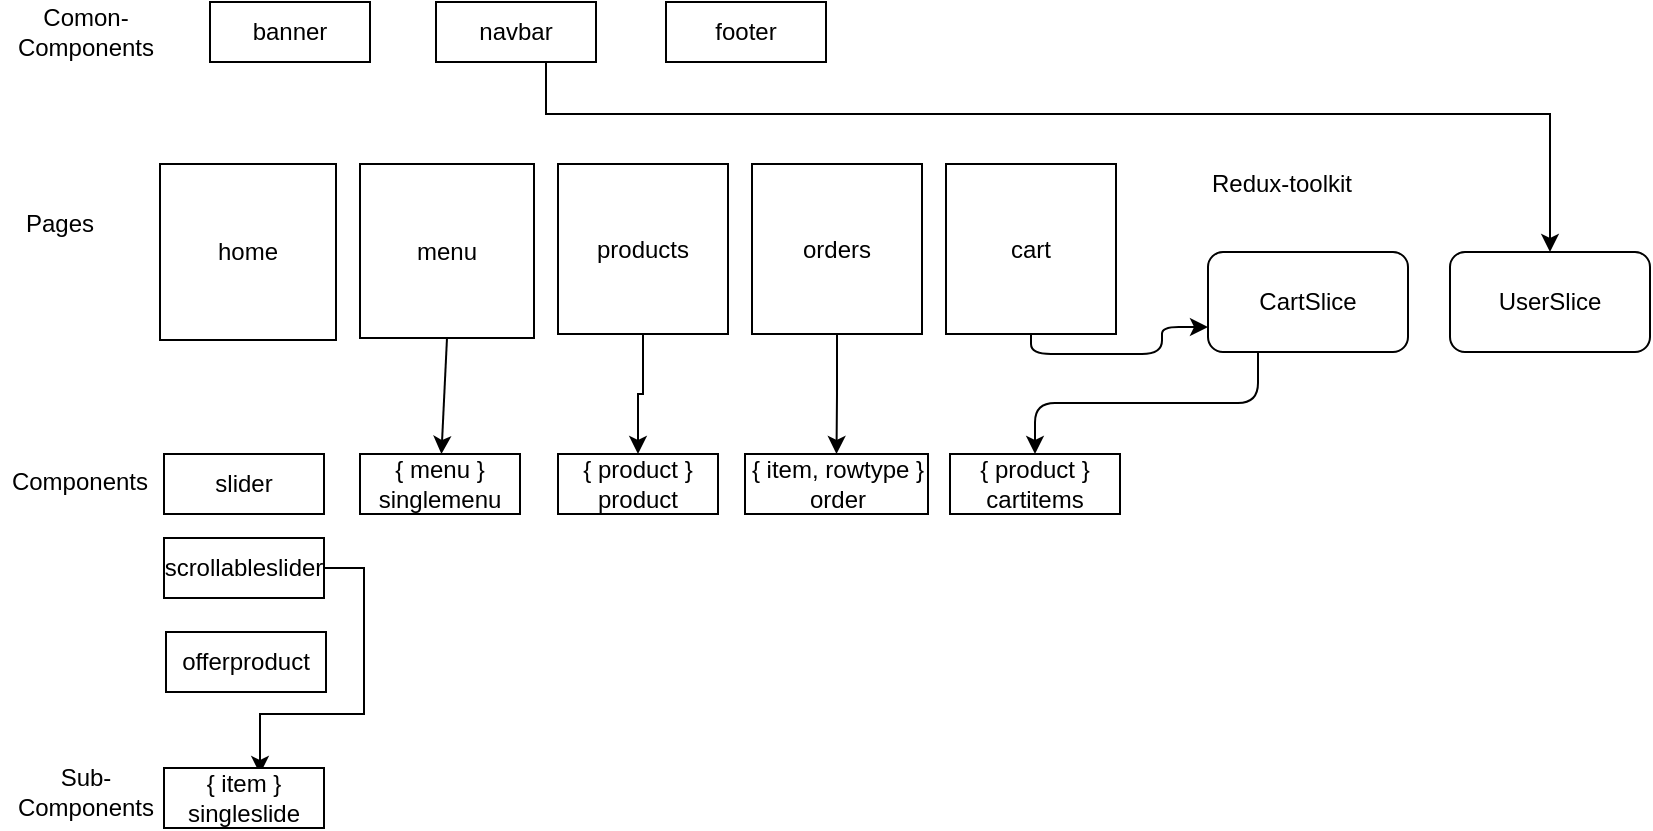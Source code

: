 <mxfile>
    <diagram name="Page-1" id="bHuYocwW-ojT8QTPDphI">
        <mxGraphModel dx="819" dy="553" grid="0" gridSize="10" guides="1" tooltips="1" connect="1" arrows="1" fold="1" page="1" pageScale="1" pageWidth="850" pageHeight="1100" math="0" shadow="0">
            <root>
                <mxCell id="0"/>
                <mxCell id="1" parent="0"/>
                <mxCell id="hh8J1OoC_zAwZTJa-RJf-1" value="home" style="whiteSpace=wrap;html=1;aspect=fixed;" parent="1" vertex="1">
                    <mxGeometry x="80" y="105" width="88" height="88" as="geometry"/>
                </mxCell>
                <mxCell id="hh8J1OoC_zAwZTJa-RJf-2" value="Pages" style="text;html=1;strokeColor=none;fillColor=none;align=center;verticalAlign=middle;whiteSpace=wrap;rounded=0;" parent="1" vertex="1">
                    <mxGeometry y="120" width="60" height="30" as="geometry"/>
                </mxCell>
                <mxCell id="hh8J1OoC_zAwZTJa-RJf-3" value="Components" style="text;html=1;strokeColor=none;fillColor=none;align=center;verticalAlign=middle;whiteSpace=wrap;rounded=0;" parent="1" vertex="1">
                    <mxGeometry y="249" width="80" height="30" as="geometry"/>
                </mxCell>
                <mxCell id="hh8J1OoC_zAwZTJa-RJf-4" value="Sub-Components" style="text;html=1;strokeColor=none;fillColor=none;align=center;verticalAlign=middle;whiteSpace=wrap;rounded=0;" parent="1" vertex="1">
                    <mxGeometry x="3" y="404" width="80" height="30" as="geometry"/>
                </mxCell>
                <mxCell id="5" style="edgeStyle=orthogonalEdgeStyle;html=1;exitX=0.5;exitY=1;exitDx=0;exitDy=0;entryX=0;entryY=0.75;entryDx=0;entryDy=0;" edge="1" parent="1" source="hh8J1OoC_zAwZTJa-RJf-5" target="hh8J1OoC_zAwZTJa-RJf-29">
                    <mxGeometry relative="1" as="geometry"/>
                </mxCell>
                <mxCell id="hh8J1OoC_zAwZTJa-RJf-5" value="cart" style="whiteSpace=wrap;html=1;aspect=fixed;" parent="1" vertex="1">
                    <mxGeometry x="473" y="105" width="85" height="85" as="geometry"/>
                </mxCell>
                <mxCell id="hh8J1OoC_zAwZTJa-RJf-44" style="edgeStyle=orthogonalEdgeStyle;rounded=0;orthogonalLoop=1;jettySize=auto;html=1;exitX=0.5;exitY=1;exitDx=0;exitDy=0;entryX=0.5;entryY=0;entryDx=0;entryDy=0;" parent="1" source="hh8J1OoC_zAwZTJa-RJf-6" target="hh8J1OoC_zAwZTJa-RJf-19" edge="1">
                    <mxGeometry relative="1" as="geometry"/>
                </mxCell>
                <mxCell id="hh8J1OoC_zAwZTJa-RJf-6" value="products" style="whiteSpace=wrap;html=1;aspect=fixed;" parent="1" vertex="1">
                    <mxGeometry x="279" y="105" width="85" height="85" as="geometry"/>
                </mxCell>
                <mxCell id="hh8J1OoC_zAwZTJa-RJf-45" style="edgeStyle=orthogonalEdgeStyle;rounded=0;orthogonalLoop=1;jettySize=auto;html=1;exitX=0.5;exitY=1;exitDx=0;exitDy=0;entryX=0.5;entryY=0;entryDx=0;entryDy=0;" parent="1" source="hh8J1OoC_zAwZTJa-RJf-7" target="hh8J1OoC_zAwZTJa-RJf-20" edge="1">
                    <mxGeometry relative="1" as="geometry"/>
                </mxCell>
                <mxCell id="hh8J1OoC_zAwZTJa-RJf-7" value="orders" style="whiteSpace=wrap;html=1;aspect=fixed;" parent="1" vertex="1">
                    <mxGeometry x="376" y="105" width="85" height="85" as="geometry"/>
                </mxCell>
                <mxCell id="hh8J1OoC_zAwZTJa-RJf-8" value="menu" style="whiteSpace=wrap;html=1;aspect=fixed;" parent="1" vertex="1">
                    <mxGeometry x="180" y="105" width="87" height="87" as="geometry"/>
                </mxCell>
                <mxCell id="hh8J1OoC_zAwZTJa-RJf-13" value="Redux-toolkit" style="text;html=1;strokeColor=none;fillColor=none;align=center;verticalAlign=middle;whiteSpace=wrap;rounded=0;" parent="1" vertex="1">
                    <mxGeometry x="601" y="100" width="80" height="30" as="geometry"/>
                </mxCell>
                <mxCell id="hh8J1OoC_zAwZTJa-RJf-14" value="banner" style="rounded=0;whiteSpace=wrap;html=1;" parent="1" vertex="1">
                    <mxGeometry x="105" y="24" width="80" height="30" as="geometry"/>
                </mxCell>
                <mxCell id="hh8J1OoC_zAwZTJa-RJf-15" value="{ product }&lt;br&gt;cartitems" style="rounded=0;whiteSpace=wrap;html=1;" parent="1" vertex="1">
                    <mxGeometry x="475" y="250" width="85" height="30" as="geometry"/>
                </mxCell>
                <mxCell id="hh8J1OoC_zAwZTJa-RJf-16" value="footer" style="rounded=0;whiteSpace=wrap;html=1;" parent="1" vertex="1">
                    <mxGeometry x="333" y="24" width="80" height="30" as="geometry"/>
                </mxCell>
                <mxCell id="hh8J1OoC_zAwZTJa-RJf-43" style="edgeStyle=orthogonalEdgeStyle;rounded=0;orthogonalLoop=1;jettySize=auto;html=1;exitX=1;exitY=0.5;exitDx=0;exitDy=0;entryX=0.6;entryY=0.1;entryDx=0;entryDy=0;entryPerimeter=0;" parent="1" source="hh8J1OoC_zAwZTJa-RJf-17" target="hh8J1OoC_zAwZTJa-RJf-28" edge="1">
                    <mxGeometry relative="1" as="geometry">
                        <Array as="points">
                            <mxPoint x="182" y="307"/>
                            <mxPoint x="182" y="380"/>
                            <mxPoint x="130" y="380"/>
                        </Array>
                    </mxGeometry>
                </mxCell>
                <mxCell id="hh8J1OoC_zAwZTJa-RJf-17" value="scrollableslider" style="rounded=0;whiteSpace=wrap;html=1;" parent="1" vertex="1">
                    <mxGeometry x="82" y="292" width="80" height="30" as="geometry"/>
                </mxCell>
                <mxCell id="hh8J1OoC_zAwZTJa-RJf-18" value="offerproduct" style="rounded=0;whiteSpace=wrap;html=1;" parent="1" vertex="1">
                    <mxGeometry x="83" y="339" width="80" height="30" as="geometry"/>
                </mxCell>
                <mxCell id="hh8J1OoC_zAwZTJa-RJf-19" value="{ product }&lt;br&gt;product" style="rounded=0;whiteSpace=wrap;html=1;" parent="1" vertex="1">
                    <mxGeometry x="279" y="250" width="80" height="30" as="geometry"/>
                </mxCell>
                <mxCell id="hh8J1OoC_zAwZTJa-RJf-20" value="{ item, rowtype }&lt;br&gt;order" style="rounded=0;whiteSpace=wrap;html=1;" parent="1" vertex="1">
                    <mxGeometry x="372.5" y="250" width="91.5" height="30" as="geometry"/>
                </mxCell>
                <mxCell id="hh8J1OoC_zAwZTJa-RJf-41" style="edgeStyle=orthogonalEdgeStyle;rounded=0;orthogonalLoop=1;jettySize=auto;html=1;exitX=0.5;exitY=1;exitDx=0;exitDy=0;entryX=0.5;entryY=0;entryDx=0;entryDy=0;" parent="1" source="hh8J1OoC_zAwZTJa-RJf-21" target="hh8J1OoC_zAwZTJa-RJf-30" edge="1">
                    <mxGeometry relative="1" as="geometry">
                        <Array as="points">
                            <mxPoint x="273" y="80"/>
                            <mxPoint x="775" y="80"/>
                        </Array>
                    </mxGeometry>
                </mxCell>
                <mxCell id="hh8J1OoC_zAwZTJa-RJf-21" value="navbar" style="rounded=0;whiteSpace=wrap;html=1;" parent="1" vertex="1">
                    <mxGeometry x="218" y="24" width="80" height="30" as="geometry"/>
                </mxCell>
                <mxCell id="hh8J1OoC_zAwZTJa-RJf-22" value="{ menu }&lt;br&gt;singlemenu" style="rounded=0;whiteSpace=wrap;html=1;" parent="1" vertex="1">
                    <mxGeometry x="180" y="250" width="80" height="30" as="geometry"/>
                </mxCell>
                <mxCell id="2" style="edgeStyle=none;html=1;exitX=0.5;exitY=1;exitDx=0;exitDy=0;" parent="1" source="hh8J1OoC_zAwZTJa-RJf-8" target="hh8J1OoC_zAwZTJa-RJf-22" edge="1">
                    <mxGeometry relative="1" as="geometry">
                        <mxPoint x="221" y="280" as="sourcePoint"/>
                    </mxGeometry>
                </mxCell>
                <mxCell id="hh8J1OoC_zAwZTJa-RJf-27" value="slider" style="rounded=0;whiteSpace=wrap;html=1;" parent="1" vertex="1">
                    <mxGeometry x="82" y="250" width="80" height="30" as="geometry"/>
                </mxCell>
                <mxCell id="hh8J1OoC_zAwZTJa-RJf-28" value="{ item }&lt;br&gt;singleslide" style="rounded=0;whiteSpace=wrap;html=1;" parent="1" vertex="1">
                    <mxGeometry x="82" y="407" width="80" height="30" as="geometry"/>
                </mxCell>
                <mxCell id="6" style="edgeStyle=orthogonalEdgeStyle;html=1;exitX=0.25;exitY=1;exitDx=0;exitDy=0;entryX=0.5;entryY=0;entryDx=0;entryDy=0;" edge="1" parent="1" source="hh8J1OoC_zAwZTJa-RJf-29" target="hh8J1OoC_zAwZTJa-RJf-15">
                    <mxGeometry relative="1" as="geometry"/>
                </mxCell>
                <mxCell id="hh8J1OoC_zAwZTJa-RJf-29" value="CartSlice" style="rounded=1;whiteSpace=wrap;html=1;" parent="1" vertex="1">
                    <mxGeometry x="604" y="149" width="100" height="50" as="geometry"/>
                </mxCell>
                <mxCell id="hh8J1OoC_zAwZTJa-RJf-30" value="UserSlice" style="rounded=1;whiteSpace=wrap;html=1;" parent="1" vertex="1">
                    <mxGeometry x="725" y="149" width="100" height="50" as="geometry"/>
                </mxCell>
                <mxCell id="hh8J1OoC_zAwZTJa-RJf-32" value="Comon-Components" style="text;html=1;strokeColor=none;fillColor=none;align=center;verticalAlign=middle;whiteSpace=wrap;rounded=0;" parent="1" vertex="1">
                    <mxGeometry x="3" y="24" width="80" height="30" as="geometry"/>
                </mxCell>
            </root>
        </mxGraphModel>
    </diagram>
</mxfile>